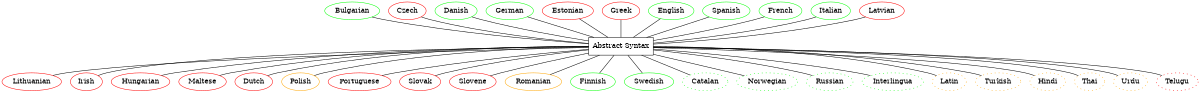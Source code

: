graph{

size = "8,8" ;

overlap = scale ;

"Abs" [label = "Abstract Syntax", style = "solid", shape = "rectangle"] ;

"1"   [label = "Bulgarian", style = "solid", shape = "ellipse", color = "green"] ;
"1" -- "Abs" [style = "solid"];

"2"   [label = "Czech", style = "solid", shape = "ellipse", color = "red"] ;
"2" -- "Abs" [style = "solid"];

"3"   [label = "Danish", style = "solid", shape = "ellipse", color = "green"] ;
"3" -- "Abs" [style = "solid"];

"4"   [label = "German", style = "solid", shape = "ellipse", color = "green"] ;
"4" -- "Abs" [style = "solid"];

"5"   [label = "Estonian", style = "solid", shape = "ellipse", color = "red"] ;
"5" -- "Abs" [style = "solid"];

"6"   [label = "Greek", style = "solid", shape = "ellipse", color = "red"] ;
"6" -- "Abs" [style = "solid"];

"7"   [label = "English", style = "solid", shape = "ellipse", color = "green"] ;
"7" -- "Abs" [style = "solid"];

"8"   [label = "Spanish", style = "solid", shape = "ellipse", color = "green"] ;
"8" -- "Abs" [style = "solid"];

"9"   [label = "French", style = "solid", shape = "ellipse", color = "green"] ;
"9" -- "Abs" [style = "solid"];

"10"   [label = "Italian", style = "solid", shape = "ellipse", color = "green"] ;
"10" -- "Abs" [style = "solid"];

"11"   [label = "Latvian", style = "solid", shape = "ellipse", color = "red"] ;
"11" -- "Abs" [style = "solid"];

"12"   [label = "Lithuanian", style = "solid", shape = "ellipse", color = "red"] ;
"Abs" -- "12" [style = "solid"];

"13"   [label = "Irish", style = "solid", shape = "ellipse", color = "red"] ;
"Abs" -- "13" [style = "solid"];

"14"   [label = "Hungarian", style = "solid", shape = "ellipse", color = "red"] ;
"Abs" -- "14" [style = "solid"];

"15"   [label = "Maltese", style = "solid", shape = "ellipse", color = "red"] ;
"Abs" -- "15" [style = "solid"];

"16"   [label = "Dutch", style = "solid", shape = "ellipse", color = "red"] ;
"Abs" -- "16" [style = "solid"];

"17"   [label = "Polish", style = "solid", shape = "ellipse", color = "orange"] ;
"Abs" -- "17" [style = "solid"];

"18"   [label = "Portuguese", style = "solid", shape = "ellipse", color = "red"] ;
"Abs" -- "18" [style = "solid"];

"19"   [label = "Slovak", style = "solid", shape = "ellipse", color = "red"] ;
"Abs" -- "19" [style = "solid"];

"20"   [label = "Slovene", style = "solid", shape = "ellipse", color = "red"] ;
"Abs" -- "20" [style = "solid"];

"21"   [label = "Romanian", style = "solid", shape = "ellipse", color = "orange"] ;
"Abs" -- "21" [style = "solid"];

"22"   [label = "Finnish", style = "solid", shape = "ellipse", color = "green"] ;
"Abs" -- "22" [style = "solid"];

"23"   [label = "Swedish", style = "solid", shape = "ellipse", color = "green"] ;
"Abs" -- "23" [style = "solid"];

"24"   [label = "Catalan", style = "dotted", shape = "ellipse", color = "green"] ;
"Abs" -- "24" [style = "solid"];

"25"   [label = "Norwegian", style = "dotted", shape = "ellipse", color = "green"] ;
"Abs" -- "25" [style = "solid"];

"26"   [label = "Russian", style = "dotted", shape = "ellipse", color = "green"] ;
"Abs" -- "26" [style = "solid"];

"27"   [label = "Interlingua", style = "dotted", shape = "ellipse", color = "green"] ;
"Abs" -- "27" [style = "solid"];

"28"   [label = "Latin", style = "dotted", shape = "ellipse", color = "orange"] ;
"Abs" -- "28" [style = "solid"];
"29"   [label = "Turkish", style = "dotted", shape = "ellipse", color = "orange"] ;
"Abs" -- "29" [style = "solid"];
"30"   [label = "Hindi", style = "dotted", shape = "ellipse", color = "orange"] ;
"Abs" -- "30" [style = "solid"];
"31"   [label = "Thai", style = "dotted", shape = "ellipse", color = "orange"] ;
"Abs" -- "31" [style = "solid"];
"32"   [label = "Urdu", style = "dotted", shape = "ellipse", color = "orange"] ;
"Abs" -- "32" [style = "solid"];
"33"   [label = "Telugu", style = "dotted", shape = "ellipse", color = "red"] ;
"Abs" -- "33" [style = "solid"];


}
